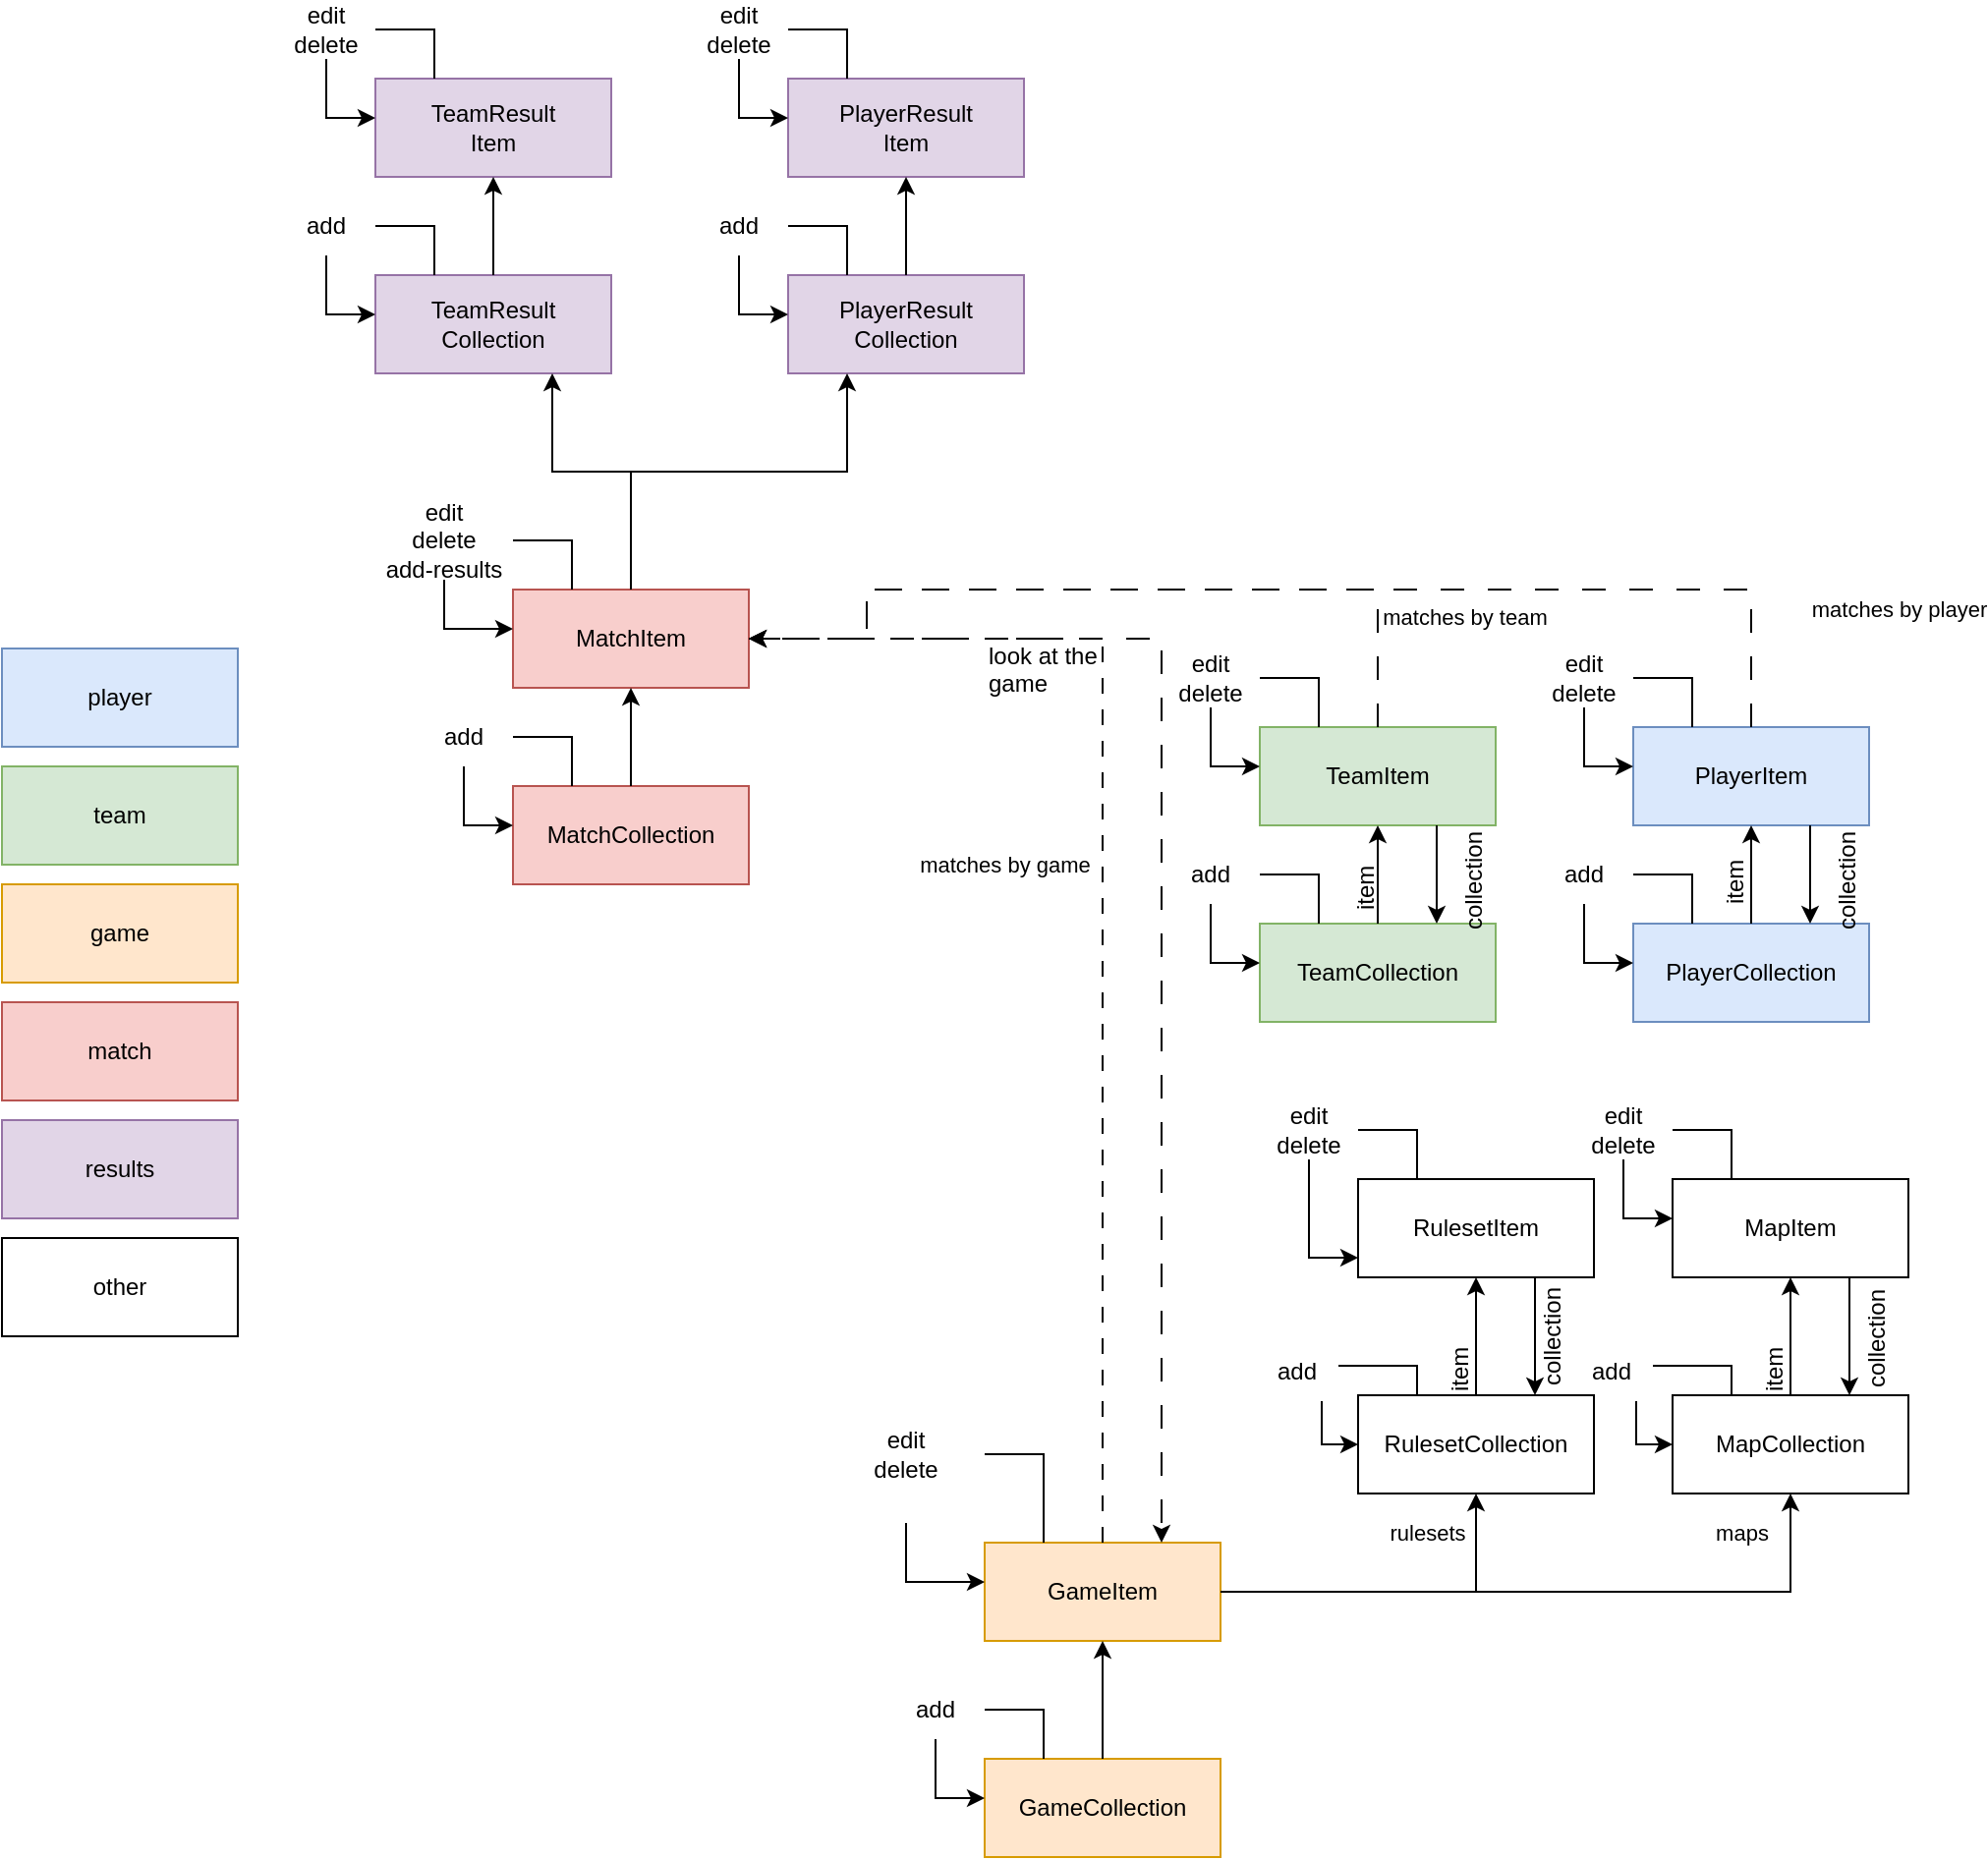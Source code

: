 <mxfile version="21.1.0" type="github">
  <diagram name="Page-1" id="58cdce13-f638-feb5-8d6f-7d28b1aa9fa0">
    <mxGraphModel dx="1434" dy="1604" grid="1" gridSize="10" guides="1" tooltips="1" connect="1" arrows="1" fold="1" page="1" pageScale="1" pageWidth="1100" pageHeight="850" background="none" math="0" shadow="0">
      <root>
        <mxCell id="0" />
        <mxCell id="1" parent="0" />
        <mxCell id="dXTx0Du7Se45ZJ5eSAot-1" value="player" style="rounded=0;whiteSpace=wrap;html=1;fillColor=#dae8fc;strokeColor=#6c8ebf;" parent="1" vertex="1">
          <mxGeometry x="40" y="40" width="120" height="50" as="geometry" />
        </mxCell>
        <mxCell id="dXTx0Du7Se45ZJ5eSAot-2" value="team" style="rounded=0;whiteSpace=wrap;html=1;fillColor=#d5e8d4;strokeColor=#82b366;" parent="1" vertex="1">
          <mxGeometry x="40" y="100" width="120" height="50" as="geometry" />
        </mxCell>
        <mxCell id="dXTx0Du7Se45ZJ5eSAot-3" value="match" style="rounded=0;whiteSpace=wrap;html=1;fillColor=#f8cecc;strokeColor=#b85450;" parent="1" vertex="1">
          <mxGeometry x="40" y="220" width="120" height="50" as="geometry" />
        </mxCell>
        <mxCell id="dXTx0Du7Se45ZJ5eSAot-4" value="game" style="rounded=0;whiteSpace=wrap;html=1;fillColor=#ffe6cc;strokeColor=#d79b00;" parent="1" vertex="1">
          <mxGeometry x="40" y="160" width="120" height="50" as="geometry" />
        </mxCell>
        <mxCell id="dXTx0Du7Se45ZJ5eSAot-5" value="results" style="rounded=0;whiteSpace=wrap;html=1;fillColor=#e1d5e7;strokeColor=#9673a6;" parent="1" vertex="1">
          <mxGeometry x="40" y="280" width="120" height="50" as="geometry" />
        </mxCell>
        <mxCell id="sAuv1rMniGw2Tb26CjWJ-1" value="" style="group" parent="1" vertex="1" connectable="0">
          <mxGeometry x="490" y="565" width="170" height="90" as="geometry" />
        </mxCell>
        <mxCell id="dXTx0Du7Se45ZJ5eSAot-6" value="GameCollection" style="rounded=0;whiteSpace=wrap;html=1;fillColor=#ffe6cc;strokeColor=#d79b00;" parent="sAuv1rMniGw2Tb26CjWJ-1" vertex="1">
          <mxGeometry x="50" y="40" width="120" height="50" as="geometry" />
        </mxCell>
        <mxCell id="dXTx0Du7Se45ZJ5eSAot-12" value="" style="edgeStyle=orthogonalEdgeStyle;rounded=0;orthogonalLoop=1;jettySize=auto;html=1;exitX=0.5;exitY=1;exitDx=0;exitDy=0;" parent="sAuv1rMniGw2Tb26CjWJ-1" source="dXTx0Du7Se45ZJ5eSAot-7" edge="1">
          <mxGeometry relative="1" as="geometry">
            <mxPoint x="50" y="60" as="targetPoint" />
            <Array as="points">
              <mxPoint x="30" y="60" />
              <mxPoint x="50" y="60" />
            </Array>
          </mxGeometry>
        </mxCell>
        <mxCell id="dXTx0Du7Se45ZJ5eSAot-7" value="add" style="rounded=0;whiteSpace=wrap;html=1;fillColor=none;strokeColor=none;" parent="sAuv1rMniGw2Tb26CjWJ-1" vertex="1">
          <mxGeometry width="50" height="30" as="geometry" />
        </mxCell>
        <mxCell id="dXTx0Du7Se45ZJ5eSAot-11" style="edgeStyle=orthogonalEdgeStyle;rounded=0;orthogonalLoop=1;jettySize=auto;html=1;exitX=0.25;exitY=0;exitDx=0;exitDy=0;entryX=1;entryY=0.5;entryDx=0;entryDy=0;strokeColor=none;" parent="sAuv1rMniGw2Tb26CjWJ-1" source="dXTx0Du7Se45ZJ5eSAot-6" target="dXTx0Du7Se45ZJ5eSAot-7" edge="1">
          <mxGeometry relative="1" as="geometry">
            <Array as="points">
              <mxPoint x="80" y="10" />
            </Array>
          </mxGeometry>
        </mxCell>
        <mxCell id="dXTx0Du7Se45ZJ5eSAot-14" style="edgeStyle=orthogonalEdgeStyle;rounded=0;orthogonalLoop=1;jettySize=auto;html=1;exitX=0.25;exitY=0;exitDx=0;exitDy=0;entryX=1;entryY=0.5;entryDx=0;entryDy=0;endSize=6;targetPerimeterSpacing=0;endArrow=none;endFill=0;" parent="sAuv1rMniGw2Tb26CjWJ-1" source="dXTx0Du7Se45ZJ5eSAot-6" target="dXTx0Du7Se45ZJ5eSAot-7" edge="1">
          <mxGeometry relative="1" as="geometry">
            <Array as="points">
              <mxPoint x="80" y="15" />
            </Array>
          </mxGeometry>
        </mxCell>
        <mxCell id="sAuv1rMniGw2Tb26CjWJ-3" value="" style="group" parent="1" vertex="1" connectable="0">
          <mxGeometry x="820" y="140" width="170" height="90" as="geometry" />
        </mxCell>
        <mxCell id="sAuv1rMniGw2Tb26CjWJ-4" value="PlayerCollection" style="rounded=0;whiteSpace=wrap;html=1;fillColor=#dae8fc;strokeColor=#6c8ebf;" parent="sAuv1rMniGw2Tb26CjWJ-3" vertex="1">
          <mxGeometry x="50" y="40" width="120" height="50" as="geometry" />
        </mxCell>
        <mxCell id="sAuv1rMniGw2Tb26CjWJ-5" value="" style="edgeStyle=orthogonalEdgeStyle;rounded=0;orthogonalLoop=1;jettySize=auto;html=1;exitX=0.5;exitY=1;exitDx=0;exitDy=0;" parent="sAuv1rMniGw2Tb26CjWJ-3" source="sAuv1rMniGw2Tb26CjWJ-6" edge="1">
          <mxGeometry relative="1" as="geometry">
            <mxPoint x="50" y="60" as="targetPoint" />
            <Array as="points">
              <mxPoint x="30" y="60" />
              <mxPoint x="50" y="60" />
            </Array>
          </mxGeometry>
        </mxCell>
        <mxCell id="sAuv1rMniGw2Tb26CjWJ-6" value="add" style="rounded=0;whiteSpace=wrap;html=1;fillColor=none;strokeColor=none;" parent="sAuv1rMniGw2Tb26CjWJ-3" vertex="1">
          <mxGeometry width="50" height="30" as="geometry" />
        </mxCell>
        <mxCell id="sAuv1rMniGw2Tb26CjWJ-7" style="edgeStyle=orthogonalEdgeStyle;rounded=0;orthogonalLoop=1;jettySize=auto;html=1;exitX=0.25;exitY=0;exitDx=0;exitDy=0;entryX=1;entryY=0.5;entryDx=0;entryDy=0;strokeColor=none;" parent="sAuv1rMniGw2Tb26CjWJ-3" source="sAuv1rMniGw2Tb26CjWJ-4" target="sAuv1rMniGw2Tb26CjWJ-6" edge="1">
          <mxGeometry relative="1" as="geometry">
            <Array as="points">
              <mxPoint x="80" y="10" />
            </Array>
          </mxGeometry>
        </mxCell>
        <mxCell id="sAuv1rMniGw2Tb26CjWJ-8" style="edgeStyle=orthogonalEdgeStyle;rounded=0;orthogonalLoop=1;jettySize=auto;html=1;exitX=0.25;exitY=0;exitDx=0;exitDy=0;entryX=1;entryY=0.5;entryDx=0;entryDy=0;endSize=6;targetPerimeterSpacing=0;endArrow=none;endFill=0;" parent="sAuv1rMniGw2Tb26CjWJ-3" source="sAuv1rMniGw2Tb26CjWJ-4" target="sAuv1rMniGw2Tb26CjWJ-6" edge="1">
          <mxGeometry relative="1" as="geometry">
            <Array as="points">
              <mxPoint x="80" y="15" />
            </Array>
          </mxGeometry>
        </mxCell>
        <mxCell id="O9CNpIonh1CnS6gHtvle-96" value="&lt;div&gt;item&lt;/div&gt;&lt;div&gt;&lt;br&gt;&lt;/div&gt;" style="text;whiteSpace=wrap;html=1;rotation=-90;" vertex="1" parent="sAuv1rMniGw2Tb26CjWJ-3">
          <mxGeometry x="80" y="5" width="35" height="20" as="geometry" />
        </mxCell>
        <mxCell id="sAuv1rMniGw2Tb26CjWJ-9" value="" style="group" parent="1" vertex="1" connectable="0">
          <mxGeometry x="630" y="140" width="170" height="90" as="geometry" />
        </mxCell>
        <mxCell id="sAuv1rMniGw2Tb26CjWJ-10" value="TeamCollection" style="rounded=0;whiteSpace=wrap;html=1;fillColor=#d5e8d4;strokeColor=#82b366;" parent="sAuv1rMniGw2Tb26CjWJ-9" vertex="1">
          <mxGeometry x="50" y="40" width="120" height="50" as="geometry" />
        </mxCell>
        <mxCell id="sAuv1rMniGw2Tb26CjWJ-11" value="" style="edgeStyle=orthogonalEdgeStyle;rounded=0;orthogonalLoop=1;jettySize=auto;html=1;exitX=0.5;exitY=1;exitDx=0;exitDy=0;" parent="sAuv1rMniGw2Tb26CjWJ-9" source="sAuv1rMniGw2Tb26CjWJ-12" edge="1">
          <mxGeometry relative="1" as="geometry">
            <mxPoint x="50" y="60" as="targetPoint" />
            <Array as="points">
              <mxPoint x="30" y="60" />
              <mxPoint x="50" y="60" />
            </Array>
          </mxGeometry>
        </mxCell>
        <mxCell id="sAuv1rMniGw2Tb26CjWJ-12" value="add" style="rounded=0;whiteSpace=wrap;html=1;fillColor=none;strokeColor=none;" parent="sAuv1rMniGw2Tb26CjWJ-9" vertex="1">
          <mxGeometry width="50" height="30" as="geometry" />
        </mxCell>
        <mxCell id="sAuv1rMniGw2Tb26CjWJ-13" style="edgeStyle=orthogonalEdgeStyle;rounded=0;orthogonalLoop=1;jettySize=auto;html=1;exitX=0.25;exitY=0;exitDx=0;exitDy=0;entryX=1;entryY=0.5;entryDx=0;entryDy=0;strokeColor=none;" parent="sAuv1rMniGw2Tb26CjWJ-9" source="sAuv1rMniGw2Tb26CjWJ-10" target="sAuv1rMniGw2Tb26CjWJ-12" edge="1">
          <mxGeometry relative="1" as="geometry">
            <Array as="points">
              <mxPoint x="80" y="10" />
            </Array>
          </mxGeometry>
        </mxCell>
        <mxCell id="sAuv1rMniGw2Tb26CjWJ-14" style="edgeStyle=orthogonalEdgeStyle;rounded=0;orthogonalLoop=1;jettySize=auto;html=1;exitX=0.25;exitY=0;exitDx=0;exitDy=0;entryX=1;entryY=0.5;entryDx=0;entryDy=0;endSize=6;targetPerimeterSpacing=0;endArrow=none;endFill=0;" parent="sAuv1rMniGw2Tb26CjWJ-9" source="sAuv1rMniGw2Tb26CjWJ-10" target="sAuv1rMniGw2Tb26CjWJ-12" edge="1">
          <mxGeometry relative="1" as="geometry">
            <Array as="points">
              <mxPoint x="80" y="15" />
            </Array>
          </mxGeometry>
        </mxCell>
        <mxCell id="O9CNpIonh1CnS6gHtvle-95" value="&lt;div&gt;item&lt;/div&gt;&lt;div&gt;&lt;br&gt;&lt;/div&gt;" style="text;whiteSpace=wrap;html=1;rotation=-90;" vertex="1" parent="sAuv1rMniGw2Tb26CjWJ-9">
          <mxGeometry x="82.5" y="7.5" width="35" height="20" as="geometry" />
        </mxCell>
        <mxCell id="sAuv1rMniGw2Tb26CjWJ-15" value="" style="group" parent="1" vertex="1" connectable="0">
          <mxGeometry x="490" y="455" width="170" height="90" as="geometry" />
        </mxCell>
        <mxCell id="sAuv1rMniGw2Tb26CjWJ-16" value="GameItem" style="rounded=0;whiteSpace=wrap;html=1;fillColor=#ffe6cc;strokeColor=#d79b00;" parent="sAuv1rMniGw2Tb26CjWJ-15" vertex="1">
          <mxGeometry x="50" y="40" width="120" height="50" as="geometry" />
        </mxCell>
        <mxCell id="sAuv1rMniGw2Tb26CjWJ-17" value="" style="edgeStyle=orthogonalEdgeStyle;rounded=0;orthogonalLoop=1;jettySize=auto;html=1;exitX=0.5;exitY=1;exitDx=0;exitDy=0;" parent="sAuv1rMniGw2Tb26CjWJ-15" source="sAuv1rMniGw2Tb26CjWJ-18" edge="1">
          <mxGeometry relative="1" as="geometry">
            <mxPoint x="50" y="60" as="targetPoint" />
            <Array as="points">
              <mxPoint x="30" y="60" />
              <mxPoint x="50" y="60" />
            </Array>
          </mxGeometry>
        </mxCell>
        <mxCell id="sAuv1rMniGw2Tb26CjWJ-18" value="&lt;div&gt;edit&lt;/div&gt;&lt;div&gt;delete&lt;/div&gt;" style="rounded=0;whiteSpace=wrap;html=1;fillColor=none;strokeColor=none;" parent="sAuv1rMniGw2Tb26CjWJ-15" vertex="1">
          <mxGeometry x="-30" y="-40" width="80" height="70" as="geometry" />
        </mxCell>
        <mxCell id="sAuv1rMniGw2Tb26CjWJ-19" style="edgeStyle=orthogonalEdgeStyle;rounded=0;orthogonalLoop=1;jettySize=auto;html=1;exitX=0.25;exitY=0;exitDx=0;exitDy=0;entryX=1;entryY=0.5;entryDx=0;entryDy=0;strokeColor=none;" parent="sAuv1rMniGw2Tb26CjWJ-15" source="sAuv1rMniGw2Tb26CjWJ-16" target="sAuv1rMniGw2Tb26CjWJ-18" edge="1">
          <mxGeometry relative="1" as="geometry">
            <Array as="points">
              <mxPoint x="80" y="10" />
            </Array>
          </mxGeometry>
        </mxCell>
        <mxCell id="sAuv1rMniGw2Tb26CjWJ-20" style="edgeStyle=orthogonalEdgeStyle;rounded=0;orthogonalLoop=1;jettySize=auto;html=1;exitX=0.25;exitY=0;exitDx=0;exitDy=0;entryX=1;entryY=0.5;entryDx=0;entryDy=0;endSize=6;targetPerimeterSpacing=0;endArrow=none;endFill=0;" parent="sAuv1rMniGw2Tb26CjWJ-15" source="sAuv1rMniGw2Tb26CjWJ-16" target="sAuv1rMniGw2Tb26CjWJ-18" edge="1">
          <mxGeometry relative="1" as="geometry">
            <Array as="points">
              <mxPoint x="80" y="-5" />
            </Array>
          </mxGeometry>
        </mxCell>
        <mxCell id="sAuv1rMniGw2Tb26CjWJ-21" style="edgeStyle=orthogonalEdgeStyle;rounded=0;orthogonalLoop=1;jettySize=auto;html=1;" parent="1" source="dXTx0Du7Se45ZJ5eSAot-6" target="sAuv1rMniGw2Tb26CjWJ-16" edge="1">
          <mxGeometry relative="1" as="geometry" />
        </mxCell>
        <mxCell id="sAuv1rMniGw2Tb26CjWJ-22" value="" style="group" parent="1" vertex="1" connectable="0">
          <mxGeometry x="820" y="40" width="170" height="90" as="geometry" />
        </mxCell>
        <mxCell id="sAuv1rMniGw2Tb26CjWJ-23" value="&lt;div&gt;PlayerItem&lt;/div&gt;" style="rounded=0;whiteSpace=wrap;html=1;fillColor=#dae8fc;strokeColor=#6c8ebf;" parent="sAuv1rMniGw2Tb26CjWJ-22" vertex="1">
          <mxGeometry x="50" y="40" width="120" height="50" as="geometry" />
        </mxCell>
        <mxCell id="sAuv1rMniGw2Tb26CjWJ-24" value="" style="edgeStyle=orthogonalEdgeStyle;rounded=0;orthogonalLoop=1;jettySize=auto;html=1;exitX=0.5;exitY=1;exitDx=0;exitDy=0;" parent="sAuv1rMniGw2Tb26CjWJ-22" source="sAuv1rMniGw2Tb26CjWJ-25" edge="1">
          <mxGeometry relative="1" as="geometry">
            <mxPoint x="50" y="60" as="targetPoint" />
            <Array as="points">
              <mxPoint x="30" y="60" />
              <mxPoint x="50" y="60" />
            </Array>
          </mxGeometry>
        </mxCell>
        <mxCell id="sAuv1rMniGw2Tb26CjWJ-25" value="&lt;div&gt;edit&lt;/div&gt;&lt;div&gt;delete&lt;br&gt;&lt;/div&gt;" style="rounded=0;whiteSpace=wrap;html=1;fillColor=none;strokeColor=none;" parent="sAuv1rMniGw2Tb26CjWJ-22" vertex="1">
          <mxGeometry width="50" height="30" as="geometry" />
        </mxCell>
        <mxCell id="sAuv1rMniGw2Tb26CjWJ-26" style="edgeStyle=orthogonalEdgeStyle;rounded=0;orthogonalLoop=1;jettySize=auto;html=1;exitX=0.25;exitY=0;exitDx=0;exitDy=0;entryX=1;entryY=0.5;entryDx=0;entryDy=0;strokeColor=none;" parent="sAuv1rMniGw2Tb26CjWJ-22" source="sAuv1rMniGw2Tb26CjWJ-23" target="sAuv1rMniGw2Tb26CjWJ-25" edge="1">
          <mxGeometry relative="1" as="geometry">
            <Array as="points">
              <mxPoint x="80" y="10" />
            </Array>
          </mxGeometry>
        </mxCell>
        <mxCell id="sAuv1rMniGw2Tb26CjWJ-27" style="edgeStyle=orthogonalEdgeStyle;rounded=0;orthogonalLoop=1;jettySize=auto;html=1;exitX=0.25;exitY=0;exitDx=0;exitDy=0;entryX=1;entryY=0.5;entryDx=0;entryDy=0;endSize=6;targetPerimeterSpacing=0;endArrow=none;endFill=0;" parent="sAuv1rMniGw2Tb26CjWJ-22" source="sAuv1rMniGw2Tb26CjWJ-23" target="sAuv1rMniGw2Tb26CjWJ-25" edge="1">
          <mxGeometry relative="1" as="geometry">
            <Array as="points">
              <mxPoint x="80" y="15" />
            </Array>
          </mxGeometry>
        </mxCell>
        <mxCell id="sAuv1rMniGw2Tb26CjWJ-28" style="edgeStyle=orthogonalEdgeStyle;rounded=0;orthogonalLoop=1;jettySize=auto;html=1;entryX=0.5;entryY=1;entryDx=0;entryDy=0;" parent="1" source="sAuv1rMniGw2Tb26CjWJ-4" target="sAuv1rMniGw2Tb26CjWJ-23" edge="1">
          <mxGeometry relative="1" as="geometry" />
        </mxCell>
        <mxCell id="sAuv1rMniGw2Tb26CjWJ-29" value="other" style="rounded=0;whiteSpace=wrap;html=1;" parent="1" vertex="1">
          <mxGeometry x="40" y="340" width="120" height="50" as="geometry" />
        </mxCell>
        <mxCell id="sAuv1rMniGw2Tb26CjWJ-30" value="" style="group" parent="1" vertex="1" connectable="0">
          <mxGeometry x="630" y="40" width="170" height="90" as="geometry" />
        </mxCell>
        <mxCell id="sAuv1rMniGw2Tb26CjWJ-31" value="&lt;div&gt;TeamItem&lt;/div&gt;" style="rounded=0;whiteSpace=wrap;html=1;fillColor=#d5e8d4;strokeColor=#82b366;" parent="sAuv1rMniGw2Tb26CjWJ-30" vertex="1">
          <mxGeometry x="50" y="40" width="120" height="50" as="geometry" />
        </mxCell>
        <mxCell id="sAuv1rMniGw2Tb26CjWJ-32" value="" style="edgeStyle=orthogonalEdgeStyle;rounded=0;orthogonalLoop=1;jettySize=auto;html=1;exitX=0.5;exitY=1;exitDx=0;exitDy=0;" parent="sAuv1rMniGw2Tb26CjWJ-30" source="sAuv1rMniGw2Tb26CjWJ-33" edge="1">
          <mxGeometry relative="1" as="geometry">
            <mxPoint x="50" y="60" as="targetPoint" />
            <Array as="points">
              <mxPoint x="30" y="60" />
              <mxPoint x="50" y="60" />
            </Array>
          </mxGeometry>
        </mxCell>
        <mxCell id="sAuv1rMniGw2Tb26CjWJ-33" value="&lt;div&gt;edit&lt;/div&gt;&lt;div&gt;delete&lt;br&gt;&lt;/div&gt;" style="rounded=0;whiteSpace=wrap;html=1;fillColor=none;strokeColor=none;" parent="sAuv1rMniGw2Tb26CjWJ-30" vertex="1">
          <mxGeometry width="50" height="30" as="geometry" />
        </mxCell>
        <mxCell id="sAuv1rMniGw2Tb26CjWJ-34" style="edgeStyle=orthogonalEdgeStyle;rounded=0;orthogonalLoop=1;jettySize=auto;html=1;exitX=0.25;exitY=0;exitDx=0;exitDy=0;entryX=1;entryY=0.5;entryDx=0;entryDy=0;strokeColor=none;" parent="sAuv1rMniGw2Tb26CjWJ-30" source="sAuv1rMniGw2Tb26CjWJ-31" target="sAuv1rMniGw2Tb26CjWJ-33" edge="1">
          <mxGeometry relative="1" as="geometry">
            <Array as="points">
              <mxPoint x="80" y="10" />
            </Array>
          </mxGeometry>
        </mxCell>
        <mxCell id="sAuv1rMniGw2Tb26CjWJ-35" style="edgeStyle=orthogonalEdgeStyle;rounded=0;orthogonalLoop=1;jettySize=auto;html=1;exitX=0.25;exitY=0;exitDx=0;exitDy=0;entryX=1;entryY=0.5;entryDx=0;entryDy=0;endSize=6;targetPerimeterSpacing=0;endArrow=none;endFill=0;" parent="sAuv1rMniGw2Tb26CjWJ-30" source="sAuv1rMniGw2Tb26CjWJ-31" target="sAuv1rMniGw2Tb26CjWJ-33" edge="1">
          <mxGeometry relative="1" as="geometry">
            <Array as="points">
              <mxPoint x="80" y="15" />
            </Array>
          </mxGeometry>
        </mxCell>
        <mxCell id="sAuv1rMniGw2Tb26CjWJ-36" style="edgeStyle=orthogonalEdgeStyle;rounded=0;orthogonalLoop=1;jettySize=auto;html=1;" parent="1" source="sAuv1rMniGw2Tb26CjWJ-10" target="sAuv1rMniGw2Tb26CjWJ-31" edge="1">
          <mxGeometry relative="1" as="geometry" />
        </mxCell>
        <mxCell id="sAuv1rMniGw2Tb26CjWJ-46" value="" style="group" parent="1" vertex="1" connectable="0">
          <mxGeometry x="250" y="70" width="170" height="90" as="geometry" />
        </mxCell>
        <mxCell id="sAuv1rMniGw2Tb26CjWJ-47" value="MatchCollection" style="rounded=0;whiteSpace=wrap;html=1;fillColor=#f8cecc;strokeColor=#b85450;" parent="sAuv1rMniGw2Tb26CjWJ-46" vertex="1">
          <mxGeometry x="50" y="40" width="120" height="50" as="geometry" />
        </mxCell>
        <mxCell id="sAuv1rMniGw2Tb26CjWJ-48" value="" style="edgeStyle=orthogonalEdgeStyle;rounded=0;orthogonalLoop=1;jettySize=auto;html=1;exitX=0.5;exitY=1;exitDx=0;exitDy=0;" parent="sAuv1rMniGw2Tb26CjWJ-46" source="sAuv1rMniGw2Tb26CjWJ-49" edge="1">
          <mxGeometry relative="1" as="geometry">
            <mxPoint x="50" y="60" as="targetPoint" />
            <Array as="points">
              <mxPoint x="30" y="60" />
              <mxPoint x="50" y="60" />
            </Array>
          </mxGeometry>
        </mxCell>
        <mxCell id="sAuv1rMniGw2Tb26CjWJ-49" value="add" style="rounded=0;whiteSpace=wrap;html=1;fillColor=none;strokeColor=none;" parent="sAuv1rMniGw2Tb26CjWJ-46" vertex="1">
          <mxGeometry width="50" height="30" as="geometry" />
        </mxCell>
        <mxCell id="sAuv1rMniGw2Tb26CjWJ-50" style="edgeStyle=orthogonalEdgeStyle;rounded=0;orthogonalLoop=1;jettySize=auto;html=1;exitX=0.25;exitY=0;exitDx=0;exitDy=0;entryX=1;entryY=0.5;entryDx=0;entryDy=0;strokeColor=none;" parent="sAuv1rMniGw2Tb26CjWJ-46" source="sAuv1rMniGw2Tb26CjWJ-47" target="sAuv1rMniGw2Tb26CjWJ-49" edge="1">
          <mxGeometry relative="1" as="geometry">
            <Array as="points">
              <mxPoint x="80" y="10" />
            </Array>
          </mxGeometry>
        </mxCell>
        <mxCell id="sAuv1rMniGw2Tb26CjWJ-51" style="edgeStyle=orthogonalEdgeStyle;rounded=0;orthogonalLoop=1;jettySize=auto;html=1;exitX=0.25;exitY=0;exitDx=0;exitDy=0;entryX=1;entryY=0.5;entryDx=0;entryDy=0;endSize=6;targetPerimeterSpacing=0;endArrow=none;endFill=0;" parent="sAuv1rMniGw2Tb26CjWJ-46" source="sAuv1rMniGw2Tb26CjWJ-47" target="sAuv1rMniGw2Tb26CjWJ-49" edge="1">
          <mxGeometry relative="1" as="geometry">
            <Array as="points">
              <mxPoint x="80" y="15" />
            </Array>
          </mxGeometry>
        </mxCell>
        <mxCell id="sAuv1rMniGw2Tb26CjWJ-52" value="" style="group" parent="1" vertex="1" connectable="0">
          <mxGeometry x="250" y="-30" width="170" height="90" as="geometry" />
        </mxCell>
        <mxCell id="sAuv1rMniGw2Tb26CjWJ-53" value="MatchItem" style="rounded=0;whiteSpace=wrap;html=1;fillColor=#f8cecc;strokeColor=#b85450;" parent="sAuv1rMniGw2Tb26CjWJ-52" vertex="1">
          <mxGeometry x="50" y="40" width="120" height="50" as="geometry" />
        </mxCell>
        <mxCell id="sAuv1rMniGw2Tb26CjWJ-54" value="" style="edgeStyle=orthogonalEdgeStyle;rounded=0;orthogonalLoop=1;jettySize=auto;html=1;exitX=0.5;exitY=1;exitDx=0;exitDy=0;" parent="sAuv1rMniGw2Tb26CjWJ-52" source="sAuv1rMniGw2Tb26CjWJ-55" edge="1">
          <mxGeometry relative="1" as="geometry">
            <mxPoint x="50" y="60" as="targetPoint" />
            <Array as="points">
              <mxPoint x="30" y="60" />
              <mxPoint x="50" y="60" />
            </Array>
          </mxGeometry>
        </mxCell>
        <mxCell id="sAuv1rMniGw2Tb26CjWJ-55" value="&lt;div&gt;edit&lt;/div&gt;&lt;div&gt;delete&lt;br&gt;&lt;/div&gt;&lt;div&gt;add-results&lt;br&gt;&lt;/div&gt;" style="rounded=0;whiteSpace=wrap;html=1;fillColor=none;strokeColor=none;" parent="sAuv1rMniGw2Tb26CjWJ-52" vertex="1">
          <mxGeometry x="-20" y="-5" width="70" height="40" as="geometry" />
        </mxCell>
        <mxCell id="sAuv1rMniGw2Tb26CjWJ-56" style="edgeStyle=orthogonalEdgeStyle;rounded=0;orthogonalLoop=1;jettySize=auto;html=1;exitX=0.25;exitY=0;exitDx=0;exitDy=0;entryX=1;entryY=0.75;entryDx=0;entryDy=0;strokeColor=none;" parent="sAuv1rMniGw2Tb26CjWJ-52" source="sAuv1rMniGw2Tb26CjWJ-53" target="sAuv1rMniGw2Tb26CjWJ-55" edge="1">
          <mxGeometry relative="1" as="geometry">
            <Array as="points">
              <mxPoint x="80" y="10" />
              <mxPoint x="50" y="10" />
            </Array>
          </mxGeometry>
        </mxCell>
        <mxCell id="sAuv1rMniGw2Tb26CjWJ-57" style="edgeStyle=orthogonalEdgeStyle;rounded=0;orthogonalLoop=1;jettySize=auto;html=1;exitX=0.25;exitY=0;exitDx=0;exitDy=0;entryX=1;entryY=0.5;entryDx=0;entryDy=0;endSize=6;targetPerimeterSpacing=0;endArrow=none;endFill=0;" parent="sAuv1rMniGw2Tb26CjWJ-52" source="sAuv1rMniGw2Tb26CjWJ-53" target="sAuv1rMniGw2Tb26CjWJ-55" edge="1">
          <mxGeometry relative="1" as="geometry">
            <Array as="points">
              <mxPoint x="80" y="15" />
            </Array>
          </mxGeometry>
        </mxCell>
        <mxCell id="sAuv1rMniGw2Tb26CjWJ-58" style="edgeStyle=orthogonalEdgeStyle;rounded=0;orthogonalLoop=1;jettySize=auto;html=1;entryX=0.5;entryY=1;entryDx=0;entryDy=0;" parent="1" source="sAuv1rMniGw2Tb26CjWJ-47" target="sAuv1rMniGw2Tb26CjWJ-53" edge="1">
          <mxGeometry relative="1" as="geometry" />
        </mxCell>
        <mxCell id="sAuv1rMniGw2Tb26CjWJ-60" style="edgeStyle=orthogonalEdgeStyle;rounded=0;orthogonalLoop=1;jettySize=auto;html=1;exitX=0.5;exitY=0;exitDx=0;exitDy=0;entryX=1;entryY=0.5;entryDx=0;entryDy=0;dashed=1;dashPattern=8 8;" parent="1" source="sAuv1rMniGw2Tb26CjWJ-16" target="sAuv1rMniGw2Tb26CjWJ-53" edge="1">
          <mxGeometry relative="1" as="geometry">
            <mxPoint x="440" y="290" as="targetPoint" />
          </mxGeometry>
        </mxCell>
        <mxCell id="sAuv1rMniGw2Tb26CjWJ-61" style="edgeStyle=orthogonalEdgeStyle;rounded=0;orthogonalLoop=1;jettySize=auto;html=1;exitX=0.5;exitY=0;exitDx=0;exitDy=0;entryX=1;entryY=0.5;entryDx=0;entryDy=0;dashed=1;dashPattern=12 12;" parent="1" source="sAuv1rMniGw2Tb26CjWJ-31" target="sAuv1rMniGw2Tb26CjWJ-53" edge="1">
          <mxGeometry relative="1" as="geometry">
            <mxPoint x="610" y="275" as="sourcePoint" />
            <mxPoint x="430" y="145" as="targetPoint" />
            <Array as="points">
              <mxPoint x="740" y="10" />
              <mxPoint x="480" y="10" />
              <mxPoint x="480" y="35" />
            </Array>
          </mxGeometry>
        </mxCell>
        <mxCell id="sAuv1rMniGw2Tb26CjWJ-62" style="edgeStyle=orthogonalEdgeStyle;rounded=0;orthogonalLoop=1;jettySize=auto;html=1;exitX=0.5;exitY=0;exitDx=0;exitDy=0;entryX=1;entryY=0.5;entryDx=0;entryDy=0;dashed=1;dashPattern=12 12;" parent="1" source="sAuv1rMniGw2Tb26CjWJ-23" target="sAuv1rMniGw2Tb26CjWJ-53" edge="1">
          <mxGeometry relative="1" as="geometry">
            <mxPoint x="750" y="90" as="sourcePoint" />
            <mxPoint x="430" y="145" as="targetPoint" />
            <Array as="points">
              <mxPoint x="930" y="10" />
              <mxPoint x="480" y="10" />
              <mxPoint x="480" y="35" />
            </Array>
          </mxGeometry>
        </mxCell>
        <mxCell id="O9CNpIonh1CnS6gHtvle-42" value="matches by player" style="edgeLabel;html=1;align=center;verticalAlign=middle;resizable=0;points=[];" vertex="1" connectable="0" parent="sAuv1rMniGw2Tb26CjWJ-62">
          <mxGeometry x="-0.503" y="-2" relative="1" as="geometry">
            <mxPoint x="155" y="12" as="offset" />
          </mxGeometry>
        </mxCell>
        <mxCell id="sAuv1rMniGw2Tb26CjWJ-64" style="edgeStyle=orthogonalEdgeStyle;rounded=0;orthogonalLoop=1;jettySize=auto;html=1;exitX=1;exitY=0.5;exitDx=0;exitDy=0;entryX=0.75;entryY=0;entryDx=0;entryDy=0;jumpStyle=arc;dashed=1;dashPattern=12 12;" parent="1" source="sAuv1rMniGw2Tb26CjWJ-53" target="sAuv1rMniGw2Tb26CjWJ-16" edge="1">
          <mxGeometry relative="1" as="geometry">
            <mxPoint x="610" y="275" as="sourcePoint" />
            <mxPoint x="430" y="145" as="targetPoint" />
          </mxGeometry>
        </mxCell>
        <mxCell id="sAuv1rMniGw2Tb26CjWJ-65" value="look at the game" style="text;whiteSpace=wrap;html=1;" parent="1" vertex="1">
          <mxGeometry x="540" y="30" width="90" height="40" as="geometry" />
        </mxCell>
        <mxCell id="O9CNpIonh1CnS6gHtvle-14" value="" style="group" vertex="1" connectable="0" parent="1">
          <mxGeometry x="390" y="-190" width="170" height="90" as="geometry" />
        </mxCell>
        <mxCell id="O9CNpIonh1CnS6gHtvle-15" value="&lt;div&gt;PlayerResult&lt;/div&gt;&lt;div&gt;Collection&lt;/div&gt;" style="rounded=0;whiteSpace=wrap;html=1;fillColor=#e1d5e7;strokeColor=#9673a6;" vertex="1" parent="O9CNpIonh1CnS6gHtvle-14">
          <mxGeometry x="50" y="40" width="120" height="50" as="geometry" />
        </mxCell>
        <mxCell id="O9CNpIonh1CnS6gHtvle-16" value="" style="edgeStyle=orthogonalEdgeStyle;rounded=0;orthogonalLoop=1;jettySize=auto;html=1;exitX=0.5;exitY=1;exitDx=0;exitDy=0;" edge="1" parent="O9CNpIonh1CnS6gHtvle-14" source="O9CNpIonh1CnS6gHtvle-17">
          <mxGeometry relative="1" as="geometry">
            <mxPoint x="50" y="60" as="targetPoint" />
            <Array as="points">
              <mxPoint x="30" y="60" />
              <mxPoint x="50" y="60" />
            </Array>
          </mxGeometry>
        </mxCell>
        <mxCell id="O9CNpIonh1CnS6gHtvle-17" value="add" style="rounded=0;whiteSpace=wrap;html=1;fillColor=none;strokeColor=none;" vertex="1" parent="O9CNpIonh1CnS6gHtvle-14">
          <mxGeometry width="50" height="30" as="geometry" />
        </mxCell>
        <mxCell id="O9CNpIonh1CnS6gHtvle-18" style="edgeStyle=orthogonalEdgeStyle;rounded=0;orthogonalLoop=1;jettySize=auto;html=1;exitX=0.25;exitY=0;exitDx=0;exitDy=0;entryX=1;entryY=0.5;entryDx=0;entryDy=0;strokeColor=none;" edge="1" parent="O9CNpIonh1CnS6gHtvle-14" source="O9CNpIonh1CnS6gHtvle-15" target="O9CNpIonh1CnS6gHtvle-17">
          <mxGeometry relative="1" as="geometry">
            <Array as="points">
              <mxPoint x="80" y="10" />
            </Array>
          </mxGeometry>
        </mxCell>
        <mxCell id="O9CNpIonh1CnS6gHtvle-19" style="edgeStyle=orthogonalEdgeStyle;rounded=0;orthogonalLoop=1;jettySize=auto;html=1;exitX=0.25;exitY=0;exitDx=0;exitDy=0;entryX=1;entryY=0.5;entryDx=0;entryDy=0;endSize=6;targetPerimeterSpacing=0;endArrow=none;endFill=0;" edge="1" parent="O9CNpIonh1CnS6gHtvle-14" source="O9CNpIonh1CnS6gHtvle-15" target="O9CNpIonh1CnS6gHtvle-17">
          <mxGeometry relative="1" as="geometry">
            <Array as="points">
              <mxPoint x="80" y="15" />
            </Array>
          </mxGeometry>
        </mxCell>
        <mxCell id="O9CNpIonh1CnS6gHtvle-20" value="" style="group" vertex="1" connectable="0" parent="1">
          <mxGeometry x="390" y="-290" width="170" height="90" as="geometry" />
        </mxCell>
        <mxCell id="O9CNpIonh1CnS6gHtvle-21" value="&lt;div&gt;PlayerResult&lt;/div&gt;&lt;div&gt;Item&lt;/div&gt;" style="rounded=0;whiteSpace=wrap;html=1;fillColor=#e1d5e7;strokeColor=#9673a6;" vertex="1" parent="O9CNpIonh1CnS6gHtvle-20">
          <mxGeometry x="50" y="40" width="120" height="50" as="geometry" />
        </mxCell>
        <mxCell id="O9CNpIonh1CnS6gHtvle-22" value="" style="edgeStyle=orthogonalEdgeStyle;rounded=0;orthogonalLoop=1;jettySize=auto;html=1;exitX=0.5;exitY=1;exitDx=0;exitDy=0;" edge="1" parent="O9CNpIonh1CnS6gHtvle-20" source="O9CNpIonh1CnS6gHtvle-23">
          <mxGeometry relative="1" as="geometry">
            <mxPoint x="50" y="60" as="targetPoint" />
            <Array as="points">
              <mxPoint x="30" y="60" />
              <mxPoint x="50" y="60" />
            </Array>
          </mxGeometry>
        </mxCell>
        <mxCell id="O9CNpIonh1CnS6gHtvle-23" value="&lt;div&gt;edit&lt;/div&gt;&lt;div&gt;delete&lt;br&gt;&lt;/div&gt;" style="rounded=0;whiteSpace=wrap;html=1;fillColor=none;strokeColor=none;" vertex="1" parent="O9CNpIonh1CnS6gHtvle-20">
          <mxGeometry width="50" height="30" as="geometry" />
        </mxCell>
        <mxCell id="O9CNpIonh1CnS6gHtvle-24" style="edgeStyle=orthogonalEdgeStyle;rounded=0;orthogonalLoop=1;jettySize=auto;html=1;exitX=0.25;exitY=0;exitDx=0;exitDy=0;entryX=1;entryY=0.5;entryDx=0;entryDy=0;strokeColor=none;" edge="1" parent="O9CNpIonh1CnS6gHtvle-20" source="O9CNpIonh1CnS6gHtvle-21" target="O9CNpIonh1CnS6gHtvle-23">
          <mxGeometry relative="1" as="geometry">
            <Array as="points">
              <mxPoint x="80" y="10" />
            </Array>
          </mxGeometry>
        </mxCell>
        <mxCell id="O9CNpIonh1CnS6gHtvle-25" style="edgeStyle=orthogonalEdgeStyle;rounded=0;orthogonalLoop=1;jettySize=auto;html=1;exitX=0.25;exitY=0;exitDx=0;exitDy=0;entryX=1;entryY=0.5;entryDx=0;entryDy=0;endSize=6;targetPerimeterSpacing=0;endArrow=none;endFill=0;" edge="1" parent="O9CNpIonh1CnS6gHtvle-20" source="O9CNpIonh1CnS6gHtvle-21" target="O9CNpIonh1CnS6gHtvle-23">
          <mxGeometry relative="1" as="geometry">
            <Array as="points">
              <mxPoint x="80" y="15" />
            </Array>
          </mxGeometry>
        </mxCell>
        <mxCell id="O9CNpIonh1CnS6gHtvle-26" style="edgeStyle=orthogonalEdgeStyle;rounded=0;orthogonalLoop=1;jettySize=auto;html=1;entryX=0.5;entryY=1;entryDx=0;entryDy=0;" edge="1" parent="1" source="O9CNpIonh1CnS6gHtvle-15" target="O9CNpIonh1CnS6gHtvle-21">
          <mxGeometry relative="1" as="geometry" />
        </mxCell>
        <mxCell id="O9CNpIonh1CnS6gHtvle-27" value="" style="group" vertex="1" connectable="0" parent="1">
          <mxGeometry x="180" y="-190" width="170" height="90" as="geometry" />
        </mxCell>
        <mxCell id="O9CNpIonh1CnS6gHtvle-28" value="&lt;div&gt;TeamResult&lt;/div&gt;&lt;div&gt;Collection&lt;br&gt;&lt;/div&gt;" style="rounded=0;whiteSpace=wrap;html=1;fillColor=#e1d5e7;strokeColor=#9673a6;" vertex="1" parent="O9CNpIonh1CnS6gHtvle-27">
          <mxGeometry x="50" y="40" width="120" height="50" as="geometry" />
        </mxCell>
        <mxCell id="O9CNpIonh1CnS6gHtvle-29" value="" style="edgeStyle=orthogonalEdgeStyle;rounded=0;orthogonalLoop=1;jettySize=auto;html=1;exitX=0.5;exitY=1;exitDx=0;exitDy=0;" edge="1" parent="O9CNpIonh1CnS6gHtvle-27" source="O9CNpIonh1CnS6gHtvle-30">
          <mxGeometry relative="1" as="geometry">
            <mxPoint x="50" y="60" as="targetPoint" />
            <Array as="points">
              <mxPoint x="30" y="60" />
              <mxPoint x="50" y="60" />
            </Array>
          </mxGeometry>
        </mxCell>
        <mxCell id="O9CNpIonh1CnS6gHtvle-30" value="add" style="rounded=0;whiteSpace=wrap;html=1;fillColor=none;strokeColor=none;" vertex="1" parent="O9CNpIonh1CnS6gHtvle-27">
          <mxGeometry width="50" height="30" as="geometry" />
        </mxCell>
        <mxCell id="O9CNpIonh1CnS6gHtvle-31" style="edgeStyle=orthogonalEdgeStyle;rounded=0;orthogonalLoop=1;jettySize=auto;html=1;exitX=0.25;exitY=0;exitDx=0;exitDy=0;entryX=1;entryY=0.5;entryDx=0;entryDy=0;strokeColor=none;" edge="1" parent="O9CNpIonh1CnS6gHtvle-27" source="O9CNpIonh1CnS6gHtvle-28" target="O9CNpIonh1CnS6gHtvle-30">
          <mxGeometry relative="1" as="geometry">
            <Array as="points">
              <mxPoint x="80" y="10" />
            </Array>
          </mxGeometry>
        </mxCell>
        <mxCell id="O9CNpIonh1CnS6gHtvle-32" style="edgeStyle=orthogonalEdgeStyle;rounded=0;orthogonalLoop=1;jettySize=auto;html=1;exitX=0.25;exitY=0;exitDx=0;exitDy=0;entryX=1;entryY=0.5;entryDx=0;entryDy=0;endSize=6;targetPerimeterSpacing=0;endArrow=none;endFill=0;" edge="1" parent="O9CNpIonh1CnS6gHtvle-27" source="O9CNpIonh1CnS6gHtvle-28" target="O9CNpIonh1CnS6gHtvle-30">
          <mxGeometry relative="1" as="geometry">
            <Array as="points">
              <mxPoint x="80" y="15" />
            </Array>
          </mxGeometry>
        </mxCell>
        <mxCell id="O9CNpIonh1CnS6gHtvle-33" value="" style="group" vertex="1" connectable="0" parent="1">
          <mxGeometry x="180" y="-290" width="170" height="90" as="geometry" />
        </mxCell>
        <mxCell id="O9CNpIonh1CnS6gHtvle-34" value="&lt;div&gt;TeamResult&lt;/div&gt;&lt;div&gt;Item&lt;br&gt;&lt;/div&gt;" style="rounded=0;whiteSpace=wrap;html=1;fillColor=#e1d5e7;strokeColor=#9673a6;" vertex="1" parent="O9CNpIonh1CnS6gHtvle-33">
          <mxGeometry x="50" y="40" width="120" height="50" as="geometry" />
        </mxCell>
        <mxCell id="O9CNpIonh1CnS6gHtvle-35" value="" style="edgeStyle=orthogonalEdgeStyle;rounded=0;orthogonalLoop=1;jettySize=auto;html=1;exitX=0.5;exitY=1;exitDx=0;exitDy=0;" edge="1" parent="O9CNpIonh1CnS6gHtvle-33" source="O9CNpIonh1CnS6gHtvle-36">
          <mxGeometry relative="1" as="geometry">
            <mxPoint x="50" y="60" as="targetPoint" />
            <Array as="points">
              <mxPoint x="30" y="60" />
              <mxPoint x="50" y="60" />
            </Array>
          </mxGeometry>
        </mxCell>
        <mxCell id="O9CNpIonh1CnS6gHtvle-36" value="&lt;div&gt;edit&lt;/div&gt;&lt;div&gt;delete&lt;br&gt;&lt;/div&gt;" style="rounded=0;whiteSpace=wrap;html=1;fillColor=none;strokeColor=none;" vertex="1" parent="O9CNpIonh1CnS6gHtvle-33">
          <mxGeometry width="50" height="30" as="geometry" />
        </mxCell>
        <mxCell id="O9CNpIonh1CnS6gHtvle-37" style="edgeStyle=orthogonalEdgeStyle;rounded=0;orthogonalLoop=1;jettySize=auto;html=1;exitX=0.25;exitY=0;exitDx=0;exitDy=0;entryX=1;entryY=0.5;entryDx=0;entryDy=0;strokeColor=none;" edge="1" parent="O9CNpIonh1CnS6gHtvle-33" source="O9CNpIonh1CnS6gHtvle-34" target="O9CNpIonh1CnS6gHtvle-36">
          <mxGeometry relative="1" as="geometry">
            <Array as="points">
              <mxPoint x="80" y="10" />
            </Array>
          </mxGeometry>
        </mxCell>
        <mxCell id="O9CNpIonh1CnS6gHtvle-38" style="edgeStyle=orthogonalEdgeStyle;rounded=0;orthogonalLoop=1;jettySize=auto;html=1;exitX=0.25;exitY=0;exitDx=0;exitDy=0;entryX=1;entryY=0.5;entryDx=0;entryDy=0;endSize=6;targetPerimeterSpacing=0;endArrow=none;endFill=0;" edge="1" parent="O9CNpIonh1CnS6gHtvle-33" source="O9CNpIonh1CnS6gHtvle-34" target="O9CNpIonh1CnS6gHtvle-36">
          <mxGeometry relative="1" as="geometry">
            <Array as="points">
              <mxPoint x="80" y="15" />
            </Array>
          </mxGeometry>
        </mxCell>
        <mxCell id="O9CNpIonh1CnS6gHtvle-39" style="edgeStyle=orthogonalEdgeStyle;rounded=0;orthogonalLoop=1;jettySize=auto;html=1;entryX=0.5;entryY=1;entryDx=0;entryDy=0;" edge="1" parent="1" source="O9CNpIonh1CnS6gHtvle-28" target="O9CNpIonh1CnS6gHtvle-34">
          <mxGeometry relative="1" as="geometry" />
        </mxCell>
        <mxCell id="O9CNpIonh1CnS6gHtvle-40" style="edgeStyle=orthogonalEdgeStyle;rounded=0;orthogonalLoop=1;jettySize=auto;html=1;entryX=0.75;entryY=1;entryDx=0;entryDy=0;" edge="1" parent="1" source="sAuv1rMniGw2Tb26CjWJ-53" target="O9CNpIonh1CnS6gHtvle-28">
          <mxGeometry relative="1" as="geometry">
            <Array as="points">
              <mxPoint x="360" y="-50" />
              <mxPoint x="320" y="-50" />
            </Array>
          </mxGeometry>
        </mxCell>
        <mxCell id="O9CNpIonh1CnS6gHtvle-41" style="edgeStyle=orthogonalEdgeStyle;rounded=0;orthogonalLoop=1;jettySize=auto;html=1;entryX=0.25;entryY=1;entryDx=0;entryDy=0;" edge="1" parent="1" target="O9CNpIonh1CnS6gHtvle-15">
          <mxGeometry relative="1" as="geometry">
            <mxPoint x="360" y="10" as="sourcePoint" />
            <Array as="points">
              <mxPoint x="360" y="-50" />
              <mxPoint x="470" y="-50" />
            </Array>
          </mxGeometry>
        </mxCell>
        <mxCell id="O9CNpIonh1CnS6gHtvle-43" value="matches by team" style="edgeLabel;html=1;align=center;verticalAlign=middle;resizable=0;points=[];" vertex="1" connectable="0" parent="1">
          <mxGeometry x="1010" y="40" as="geometry">
            <mxPoint x="-226" y="-16" as="offset" />
          </mxGeometry>
        </mxCell>
        <mxCell id="O9CNpIonh1CnS6gHtvle-44" value="matches by game" style="edgeLabel;html=1;align=center;verticalAlign=middle;resizable=0;points=[];" vertex="1" connectable="0" parent="1">
          <mxGeometry x="550" y="150" as="geometry" />
        </mxCell>
        <mxCell id="O9CNpIonh1CnS6gHtvle-50" value="" style="group" vertex="1" connectable="0" parent="1">
          <mxGeometry x="840" y="380" width="205" height="90" as="geometry" />
        </mxCell>
        <mxCell id="O9CNpIonh1CnS6gHtvle-51" value="MapCollection" style="rounded=0;whiteSpace=wrap;html=1;" vertex="1" parent="O9CNpIonh1CnS6gHtvle-50">
          <mxGeometry x="50" y="40" width="120" height="50" as="geometry" />
        </mxCell>
        <mxCell id="O9CNpIonh1CnS6gHtvle-54" style="edgeStyle=orthogonalEdgeStyle;rounded=0;orthogonalLoop=1;jettySize=auto;html=1;exitX=0.25;exitY=0;exitDx=0;exitDy=0;entryX=1;entryY=0.5;entryDx=0;entryDy=0;strokeColor=none;" edge="1" parent="O9CNpIonh1CnS6gHtvle-50" source="O9CNpIonh1CnS6gHtvle-51">
          <mxGeometry relative="1" as="geometry">
            <Array as="points">
              <mxPoint x="80" y="10" />
            </Array>
            <mxPoint x="50" y="15" as="targetPoint" />
          </mxGeometry>
        </mxCell>
        <mxCell id="O9CNpIonh1CnS6gHtvle-66" value="add" style="rounded=0;whiteSpace=wrap;html=1;fillColor=none;strokeColor=none;" vertex="1" parent="O9CNpIonh1CnS6gHtvle-50">
          <mxGeometry x="-6" y="13" width="50" height="30" as="geometry" />
        </mxCell>
        <mxCell id="O9CNpIonh1CnS6gHtvle-67" value="" style="edgeStyle=orthogonalEdgeStyle;rounded=0;orthogonalLoop=1;jettySize=auto;html=1;exitX=0.75;exitY=1;exitDx=0;exitDy=0;entryX=0;entryY=0.5;entryDx=0;entryDy=0;" edge="1" parent="O9CNpIonh1CnS6gHtvle-50" source="O9CNpIonh1CnS6gHtvle-66" target="O9CNpIonh1CnS6gHtvle-51">
          <mxGeometry relative="1" as="geometry">
            <mxPoint x="40" y="70" as="targetPoint" />
            <Array as="points">
              <mxPoint x="32" y="65" />
            </Array>
            <mxPoint x="15" y="40" as="sourcePoint" />
          </mxGeometry>
        </mxCell>
        <mxCell id="O9CNpIonh1CnS6gHtvle-69" style="edgeStyle=orthogonalEdgeStyle;rounded=0;orthogonalLoop=1;jettySize=auto;html=1;exitX=0.25;exitY=0;exitDx=0;exitDy=0;entryX=1;entryY=0.5;entryDx=0;entryDy=0;strokeColor=none;" edge="1" parent="O9CNpIonh1CnS6gHtvle-50">
          <mxGeometry relative="1" as="geometry">
            <Array as="points">
              <mxPoint x="70" y="20" />
            </Array>
            <mxPoint x="70" y="50" as="sourcePoint" />
            <mxPoint x="40" y="25" as="targetPoint" />
          </mxGeometry>
        </mxCell>
        <mxCell id="O9CNpIonh1CnS6gHtvle-70" style="edgeStyle=orthogonalEdgeStyle;rounded=0;orthogonalLoop=1;jettySize=auto;html=1;exitX=0.25;exitY=0;exitDx=0;exitDy=0;entryX=1;entryY=0.5;entryDx=0;entryDy=0;endSize=6;targetPerimeterSpacing=0;endArrow=none;endFill=0;" edge="1" parent="O9CNpIonh1CnS6gHtvle-50" source="O9CNpIonh1CnS6gHtvle-51">
          <mxGeometry relative="1" as="geometry">
            <Array as="points">
              <mxPoint x="80" y="25" />
            </Array>
            <mxPoint x="70" y="50" as="sourcePoint" />
            <mxPoint x="40" y="25" as="targetPoint" />
          </mxGeometry>
        </mxCell>
        <mxCell id="O9CNpIonh1CnS6gHtvle-98" value="&lt;div&gt;item&lt;/div&gt;&lt;div&gt;&lt;br&gt;&lt;/div&gt;" style="text;whiteSpace=wrap;html=1;rotation=-90;" vertex="1" parent="O9CNpIonh1CnS6gHtvle-50">
          <mxGeometry x="80" y="13" width="35" height="20" as="geometry" />
        </mxCell>
        <mxCell id="O9CNpIonh1CnS6gHtvle-101" value="collection" style="text;whiteSpace=wrap;html=1;rotation=-90;" vertex="1" parent="O9CNpIonh1CnS6gHtvle-50">
          <mxGeometry x="115" y="-27" width="90" height="40" as="geometry" />
        </mxCell>
        <mxCell id="O9CNpIonh1CnS6gHtvle-56" value="" style="group" vertex="1" connectable="0" parent="1">
          <mxGeometry x="840" y="270" width="170" height="90" as="geometry" />
        </mxCell>
        <mxCell id="O9CNpIonh1CnS6gHtvle-57" value="MapItem" style="rounded=0;whiteSpace=wrap;html=1;" vertex="1" parent="O9CNpIonh1CnS6gHtvle-56">
          <mxGeometry x="50" y="40" width="120" height="50" as="geometry" />
        </mxCell>
        <mxCell id="O9CNpIonh1CnS6gHtvle-58" value="" style="edgeStyle=orthogonalEdgeStyle;rounded=0;orthogonalLoop=1;jettySize=auto;html=1;exitX=0.5;exitY=1;exitDx=0;exitDy=0;" edge="1" parent="O9CNpIonh1CnS6gHtvle-56" source="O9CNpIonh1CnS6gHtvle-59">
          <mxGeometry relative="1" as="geometry">
            <mxPoint x="50" y="60" as="targetPoint" />
            <Array as="points">
              <mxPoint x="30" y="60" />
              <mxPoint x="50" y="60" />
            </Array>
          </mxGeometry>
        </mxCell>
        <mxCell id="O9CNpIonh1CnS6gHtvle-59" value="&lt;div&gt;edit&lt;/div&gt;&lt;div&gt;delete&lt;br&gt;&lt;/div&gt;" style="rounded=0;whiteSpace=wrap;html=1;fillColor=none;strokeColor=none;" vertex="1" parent="O9CNpIonh1CnS6gHtvle-56">
          <mxGeometry width="50" height="30" as="geometry" />
        </mxCell>
        <mxCell id="O9CNpIonh1CnS6gHtvle-60" style="edgeStyle=orthogonalEdgeStyle;rounded=0;orthogonalLoop=1;jettySize=auto;html=1;exitX=0.25;exitY=0;exitDx=0;exitDy=0;entryX=1;entryY=0.5;entryDx=0;entryDy=0;strokeColor=none;" edge="1" parent="O9CNpIonh1CnS6gHtvle-56" source="O9CNpIonh1CnS6gHtvle-57" target="O9CNpIonh1CnS6gHtvle-59">
          <mxGeometry relative="1" as="geometry">
            <Array as="points">
              <mxPoint x="80" y="10" />
            </Array>
          </mxGeometry>
        </mxCell>
        <mxCell id="O9CNpIonh1CnS6gHtvle-61" style="edgeStyle=orthogonalEdgeStyle;rounded=0;orthogonalLoop=1;jettySize=auto;html=1;exitX=0.25;exitY=0;exitDx=0;exitDy=0;entryX=1;entryY=0.5;entryDx=0;entryDy=0;endSize=6;targetPerimeterSpacing=0;endArrow=none;endFill=0;" edge="1" parent="O9CNpIonh1CnS6gHtvle-56" source="O9CNpIonh1CnS6gHtvle-57" target="O9CNpIonh1CnS6gHtvle-59">
          <mxGeometry relative="1" as="geometry">
            <Array as="points">
              <mxPoint x="80" y="15" />
            </Array>
          </mxGeometry>
        </mxCell>
        <mxCell id="O9CNpIonh1CnS6gHtvle-62" style="edgeStyle=orthogonalEdgeStyle;rounded=0;orthogonalLoop=1;jettySize=auto;html=1;entryX=0.5;entryY=1;entryDx=0;entryDy=0;" edge="1" parent="1" source="O9CNpIonh1CnS6gHtvle-51" target="O9CNpIonh1CnS6gHtvle-57">
          <mxGeometry relative="1" as="geometry" />
        </mxCell>
        <mxCell id="O9CNpIonh1CnS6gHtvle-73" value="" style="group" vertex="1" connectable="0" parent="1">
          <mxGeometry x="680" y="380" width="205" height="90" as="geometry" />
        </mxCell>
        <mxCell id="O9CNpIonh1CnS6gHtvle-74" value="RulesetCollection" style="rounded=0;whiteSpace=wrap;html=1;" vertex="1" parent="O9CNpIonh1CnS6gHtvle-73">
          <mxGeometry x="50" y="40" width="120" height="50" as="geometry" />
        </mxCell>
        <mxCell id="O9CNpIonh1CnS6gHtvle-75" style="edgeStyle=orthogonalEdgeStyle;rounded=0;orthogonalLoop=1;jettySize=auto;html=1;exitX=0.25;exitY=0;exitDx=0;exitDy=0;entryX=1;entryY=0.5;entryDx=0;entryDy=0;strokeColor=none;" edge="1" parent="O9CNpIonh1CnS6gHtvle-73" source="O9CNpIonh1CnS6gHtvle-74">
          <mxGeometry relative="1" as="geometry">
            <Array as="points">
              <mxPoint x="80" y="10" />
            </Array>
            <mxPoint x="50" y="15" as="targetPoint" />
          </mxGeometry>
        </mxCell>
        <mxCell id="O9CNpIonh1CnS6gHtvle-76" value="add" style="rounded=0;whiteSpace=wrap;html=1;fillColor=none;strokeColor=none;" vertex="1" parent="O9CNpIonh1CnS6gHtvle-73">
          <mxGeometry x="-6" y="13" width="50" height="30" as="geometry" />
        </mxCell>
        <mxCell id="O9CNpIonh1CnS6gHtvle-77" value="" style="edgeStyle=orthogonalEdgeStyle;rounded=0;orthogonalLoop=1;jettySize=auto;html=1;exitX=0.75;exitY=1;exitDx=0;exitDy=0;entryX=0;entryY=0.5;entryDx=0;entryDy=0;" edge="1" parent="O9CNpIonh1CnS6gHtvle-73" source="O9CNpIonh1CnS6gHtvle-76" target="O9CNpIonh1CnS6gHtvle-74">
          <mxGeometry relative="1" as="geometry">
            <mxPoint x="40" y="70" as="targetPoint" />
            <Array as="points">
              <mxPoint x="32" y="65" />
            </Array>
            <mxPoint x="15" y="40" as="sourcePoint" />
          </mxGeometry>
        </mxCell>
        <mxCell id="O9CNpIonh1CnS6gHtvle-78" style="edgeStyle=orthogonalEdgeStyle;rounded=0;orthogonalLoop=1;jettySize=auto;html=1;exitX=0.25;exitY=0;exitDx=0;exitDy=0;entryX=1;entryY=0.5;entryDx=0;entryDy=0;strokeColor=none;" edge="1" parent="O9CNpIonh1CnS6gHtvle-73">
          <mxGeometry relative="1" as="geometry">
            <Array as="points">
              <mxPoint x="70" y="20" />
            </Array>
            <mxPoint x="70" y="50" as="sourcePoint" />
            <mxPoint x="40" y="25" as="targetPoint" />
          </mxGeometry>
        </mxCell>
        <mxCell id="O9CNpIonh1CnS6gHtvle-79" style="edgeStyle=orthogonalEdgeStyle;rounded=0;orthogonalLoop=1;jettySize=auto;html=1;exitX=0.25;exitY=0;exitDx=0;exitDy=0;entryX=1;entryY=0.5;entryDx=0;entryDy=0;endSize=6;targetPerimeterSpacing=0;endArrow=none;endFill=0;" edge="1" parent="O9CNpIonh1CnS6gHtvle-73" source="O9CNpIonh1CnS6gHtvle-74">
          <mxGeometry relative="1" as="geometry">
            <Array as="points">
              <mxPoint x="80" y="25" />
            </Array>
            <mxPoint x="70" y="50" as="sourcePoint" />
            <mxPoint x="40" y="25" as="targetPoint" />
          </mxGeometry>
        </mxCell>
        <mxCell id="O9CNpIonh1CnS6gHtvle-97" value="&lt;div&gt;item&lt;/div&gt;&lt;div&gt;&lt;br&gt;&lt;/div&gt;" style="text;whiteSpace=wrap;html=1;rotation=-90;" vertex="1" parent="O9CNpIonh1CnS6gHtvle-73">
          <mxGeometry x="80" y="13" width="35" height="20" as="geometry" />
        </mxCell>
        <mxCell id="O9CNpIonh1CnS6gHtvle-80" value="" style="group" vertex="1" connectable="0" parent="1">
          <mxGeometry x="680" y="290" width="200" height="110" as="geometry" />
        </mxCell>
        <mxCell id="O9CNpIonh1CnS6gHtvle-81" value="RulesetItem" style="rounded=0;whiteSpace=wrap;html=1;" vertex="1" parent="O9CNpIonh1CnS6gHtvle-80">
          <mxGeometry x="50" y="20" width="120" height="50" as="geometry" />
        </mxCell>
        <mxCell id="O9CNpIonh1CnS6gHtvle-82" value="" style="edgeStyle=orthogonalEdgeStyle;rounded=0;orthogonalLoop=1;jettySize=auto;html=1;exitX=0.5;exitY=1;exitDx=0;exitDy=0;" edge="1" parent="O9CNpIonh1CnS6gHtvle-80" source="O9CNpIonh1CnS6gHtvle-83">
          <mxGeometry relative="1" as="geometry">
            <mxPoint x="50" y="60" as="targetPoint" />
            <Array as="points">
              <mxPoint x="30" y="60" />
              <mxPoint x="50" y="60" />
            </Array>
          </mxGeometry>
        </mxCell>
        <mxCell id="O9CNpIonh1CnS6gHtvle-86" style="edgeStyle=orthogonalEdgeStyle;rounded=0;orthogonalLoop=1;jettySize=auto;html=1;entryX=0.5;entryY=1;entryDx=0;entryDy=0;" edge="1" parent="1" source="O9CNpIonh1CnS6gHtvle-74" target="O9CNpIonh1CnS6gHtvle-81">
          <mxGeometry relative="1" as="geometry" />
        </mxCell>
        <mxCell id="O9CNpIonh1CnS6gHtvle-87" style="edgeStyle=orthogonalEdgeStyle;rounded=0;orthogonalLoop=1;jettySize=auto;html=1;entryX=0.5;entryY=1;entryDx=0;entryDy=0;" edge="1" parent="1" source="sAuv1rMniGw2Tb26CjWJ-16" target="O9CNpIonh1CnS6gHtvle-74">
          <mxGeometry relative="1" as="geometry" />
        </mxCell>
        <mxCell id="O9CNpIonh1CnS6gHtvle-88" style="edgeStyle=orthogonalEdgeStyle;rounded=0;orthogonalLoop=1;jettySize=auto;html=1;entryX=0.5;entryY=1;entryDx=0;entryDy=0;" edge="1" parent="1" source="sAuv1rMniGw2Tb26CjWJ-16" target="O9CNpIonh1CnS6gHtvle-51">
          <mxGeometry relative="1" as="geometry" />
        </mxCell>
        <mxCell id="O9CNpIonh1CnS6gHtvle-89" value="rulesets" style="edgeLabel;html=1;align=center;verticalAlign=middle;resizable=0;points=[];" vertex="1" connectable="0" parent="1">
          <mxGeometry x="765" y="490" as="geometry" />
        </mxCell>
        <mxCell id="O9CNpIonh1CnS6gHtvle-90" value="maps" style="edgeLabel;html=1;align=center;verticalAlign=middle;resizable=0;points=[];" vertex="1" connectable="0" parent="1">
          <mxGeometry x="925" y="490" as="geometry" />
        </mxCell>
        <mxCell id="O9CNpIonh1CnS6gHtvle-91" style="edgeStyle=orthogonalEdgeStyle;rounded=0;orthogonalLoop=1;jettySize=auto;html=1;exitX=0.75;exitY=1;exitDx=0;exitDy=0;" edge="1" parent="1" source="sAuv1rMniGw2Tb26CjWJ-31">
          <mxGeometry relative="1" as="geometry">
            <mxPoint x="750" y="190" as="sourcePoint" />
            <mxPoint x="770" y="180" as="targetPoint" />
          </mxGeometry>
        </mxCell>
        <mxCell id="O9CNpIonh1CnS6gHtvle-92" style="edgeStyle=orthogonalEdgeStyle;rounded=0;orthogonalLoop=1;jettySize=auto;html=1;exitX=0.75;exitY=1;exitDx=0;exitDy=0;" edge="1" parent="1" source="sAuv1rMniGw2Tb26CjWJ-23">
          <mxGeometry relative="1" as="geometry">
            <mxPoint x="780" y="140" as="sourcePoint" />
            <mxPoint x="960" y="180" as="targetPoint" />
          </mxGeometry>
        </mxCell>
        <mxCell id="O9CNpIonh1CnS6gHtvle-99" style="edgeStyle=orthogonalEdgeStyle;rounded=0;orthogonalLoop=1;jettySize=auto;html=1;exitX=0.75;exitY=1;exitDx=0;exitDy=0;entryX=0.75;entryY=0;entryDx=0;entryDy=0;" edge="1" parent="1" source="O9CNpIonh1CnS6gHtvle-81" target="O9CNpIonh1CnS6gHtvle-74">
          <mxGeometry relative="1" as="geometry">
            <mxPoint x="780" y="140" as="sourcePoint" />
            <mxPoint x="780" y="190" as="targetPoint" />
          </mxGeometry>
        </mxCell>
        <mxCell id="O9CNpIonh1CnS6gHtvle-83" value="&lt;div&gt;edit&lt;/div&gt;&lt;div&gt;delete&lt;br&gt;&lt;/div&gt;" style="rounded=0;whiteSpace=wrap;html=1;fillColor=none;strokeColor=none;" vertex="1" parent="1">
          <mxGeometry x="680" y="270" width="50" height="30" as="geometry" />
        </mxCell>
        <mxCell id="O9CNpIonh1CnS6gHtvle-84" style="edgeStyle=orthogonalEdgeStyle;rounded=0;orthogonalLoop=1;jettySize=auto;html=1;exitX=0.25;exitY=0;exitDx=0;exitDy=0;entryX=1;entryY=0.5;entryDx=0;entryDy=0;strokeColor=none;" edge="1" parent="1" source="O9CNpIonh1CnS6gHtvle-81" target="O9CNpIonh1CnS6gHtvle-83">
          <mxGeometry relative="1" as="geometry">
            <Array as="points">
              <mxPoint x="760" y="300" />
            </Array>
          </mxGeometry>
        </mxCell>
        <mxCell id="O9CNpIonh1CnS6gHtvle-85" style="edgeStyle=orthogonalEdgeStyle;rounded=0;orthogonalLoop=1;jettySize=auto;html=1;exitX=0.25;exitY=0;exitDx=0;exitDy=0;entryX=1;entryY=0.5;entryDx=0;entryDy=0;endSize=6;targetPerimeterSpacing=0;endArrow=none;endFill=0;" edge="1" parent="1" source="O9CNpIonh1CnS6gHtvle-81" target="O9CNpIonh1CnS6gHtvle-83">
          <mxGeometry relative="1" as="geometry">
            <Array as="points">
              <mxPoint x="760" y="285" />
            </Array>
          </mxGeometry>
        </mxCell>
        <mxCell id="O9CNpIonh1CnS6gHtvle-102" style="edgeStyle=orthogonalEdgeStyle;rounded=0;orthogonalLoop=1;jettySize=auto;html=1;exitX=0.75;exitY=1;exitDx=0;exitDy=0;entryX=0.75;entryY=0;entryDx=0;entryDy=0;" edge="1" parent="1" source="O9CNpIonh1CnS6gHtvle-57" target="O9CNpIonh1CnS6gHtvle-51">
          <mxGeometry relative="1" as="geometry">
            <mxPoint x="830" y="370" as="sourcePoint" />
            <mxPoint x="830" y="430" as="targetPoint" />
          </mxGeometry>
        </mxCell>
        <mxCell id="O9CNpIonh1CnS6gHtvle-100" value="collection" style="text;whiteSpace=wrap;html=1;rotation=-90;" vertex="1" parent="1">
          <mxGeometry x="790" y="352" width="90" height="40" as="geometry" />
        </mxCell>
        <mxCell id="O9CNpIonh1CnS6gHtvle-103" value="collection" style="text;whiteSpace=wrap;html=1;rotation=-90;" vertex="1" parent="1">
          <mxGeometry x="940" y="120" width="90" height="40" as="geometry" />
        </mxCell>
        <mxCell id="O9CNpIonh1CnS6gHtvle-104" value="collection" style="text;whiteSpace=wrap;html=1;rotation=-90;" vertex="1" parent="1">
          <mxGeometry x="750" y="120" width="90" height="40" as="geometry" />
        </mxCell>
      </root>
    </mxGraphModel>
  </diagram>
</mxfile>
